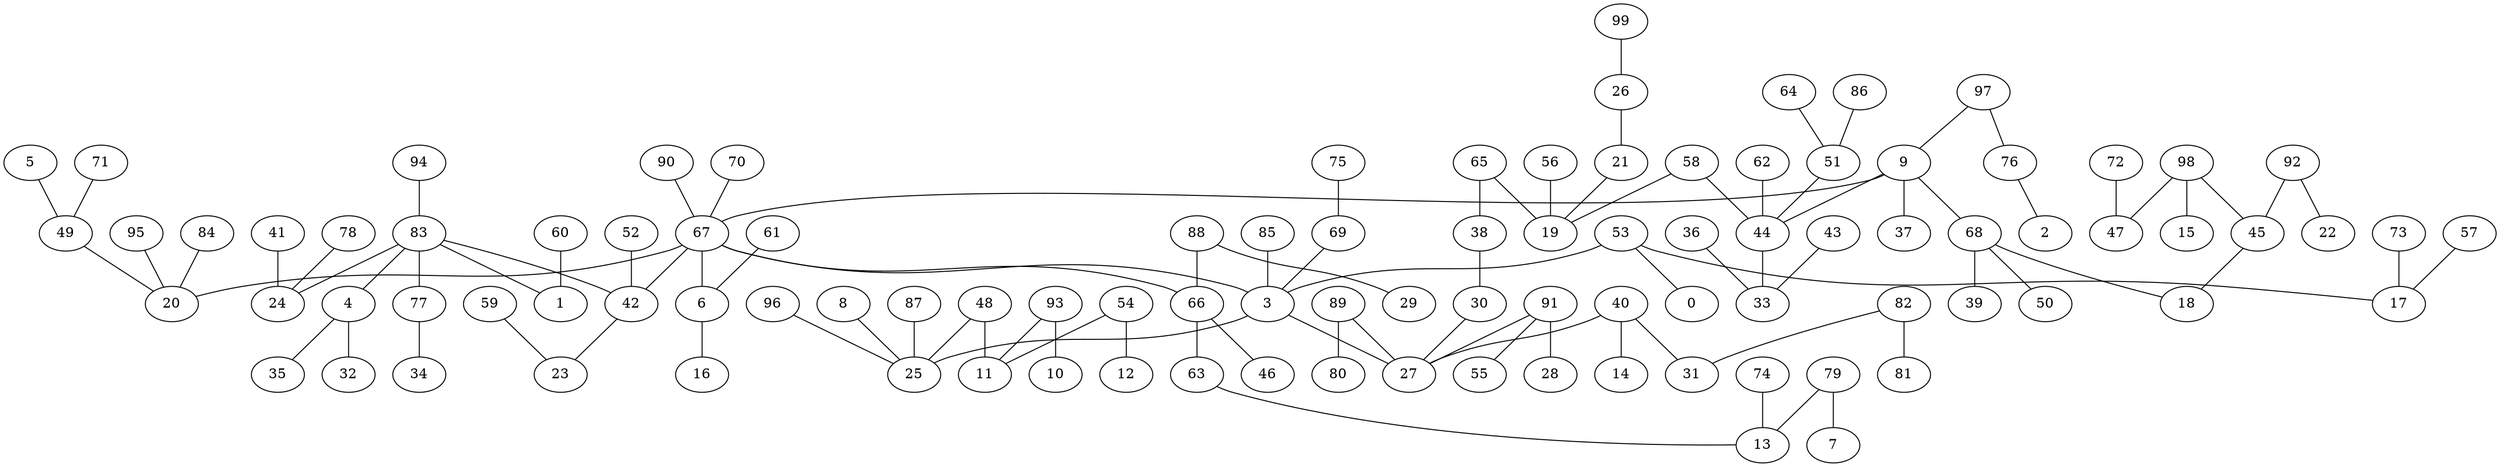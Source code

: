 digraph GG_graph {

subgraph G_graph {
edge [color = black]
"5" -> "49" [dir = none]
"99" -> "26" [dir = none]
"75" -> "69" [dir = none]
"72" -> "47" [dir = none]
"36" -> "33" [dir = none]
"94" -> "83" [dir = none]
"73" -> "17" [dir = none]
"64" -> "51" [dir = none]
"41" -> "24" [dir = none]
"79" -> "7" [dir = none]
"79" -> "13" [dir = none]
"56" -> "19" [dir = none]
"82" -> "81" [dir = none]
"82" -> "31" [dir = none]
"96" -> "25" [dir = none]
"43" -> "33" [dir = none]
"60" -> "1" [dir = none]
"65" -> "19" [dir = none]
"51" -> "44" [dir = none]
"77" -> "34" [dir = none]
"98" -> "47" [dir = none]
"98" -> "15" [dir = none]
"98" -> "45" [dir = none]
"26" -> "21" [dir = none]
"21" -> "19" [dir = none]
"49" -> "20" [dir = none]
"42" -> "23" [dir = none]
"68" -> "39" [dir = none]
"68" -> "50" [dir = none]
"68" -> "18" [dir = none]
"89" -> "80" [dir = none]
"89" -> "27" [dir = none]
"48" -> "11" [dir = none]
"48" -> "25" [dir = none]
"38" -> "30" [dir = none]
"61" -> "6" [dir = none]
"83" -> "4" [dir = none]
"83" -> "1" [dir = none]
"83" -> "24" [dir = none]
"83" -> "77" [dir = none]
"83" -> "42" [dir = none]
"69" -> "3" [dir = none]
"95" -> "20" [dir = none]
"84" -> "20" [dir = none]
"30" -> "27" [dir = none]
"58" -> "19" [dir = none]
"58" -> "44" [dir = none]
"85" -> "3" [dir = none]
"97" -> "76" [dir = none]
"97" -> "9" [dir = none]
"57" -> "17" [dir = none]
"45" -> "18" [dir = none]
"62" -> "44" [dir = none]
"3" -> "25" [dir = none]
"3" -> "27" [dir = none]
"9" -> "37" [dir = none]
"9" -> "68" [dir = none]
"9" -> "44" [dir = none]
"9" -> "67" [dir = none]
"93" -> "10" [dir = none]
"93" -> "11" [dir = none]
"8" -> "25" [dir = none]
"86" -> "51" [dir = none]
"40" -> "14" [dir = none]
"40" -> "31" [dir = none]
"40" -> "27" [dir = none]
"53" -> "0" [dir = none]
"53" -> "17" [dir = none]
"53" -> "3" [dir = none]
"63" -> "13" [dir = none]
"90" -> "67" [dir = none]
"44" -> "33" [dir = none]
"66" -> "46" [dir = none]
"66" -> "63" [dir = none]
"70" -> "67" [dir = none]
"76" -> "2" [dir = none]
"78" -> "24" [dir = none]
"59" -> "23" [dir = none]
"67" -> "6" [dir = none]
"67" -> "42" [dir = none]
"67" -> "20" [dir = none]
"67" -> "66" [dir = none]
"67" -> "3" [dir = none]
"52" -> "42" [dir = none]
"74" -> "13" [dir = none]
"4" -> "35" [dir = none]
"4" -> "32" [dir = none]
"91" -> "55" [dir = none]
"91" -> "28" [dir = none]
"91" -> "27" [dir = none]
"6" -> "16" [dir = none]
"87" -> "25" [dir = none]
"71" -> "49" [dir = none]
"92" -> "22" [dir = none]
"92" -> "45" [dir = none]
"88" -> "29" [dir = none]
"88" -> "66" [dir = none]
"54" -> "12" [dir = none]
"54" -> "11" [dir = none]
"65" -> "38" [dir = none]
}

}
